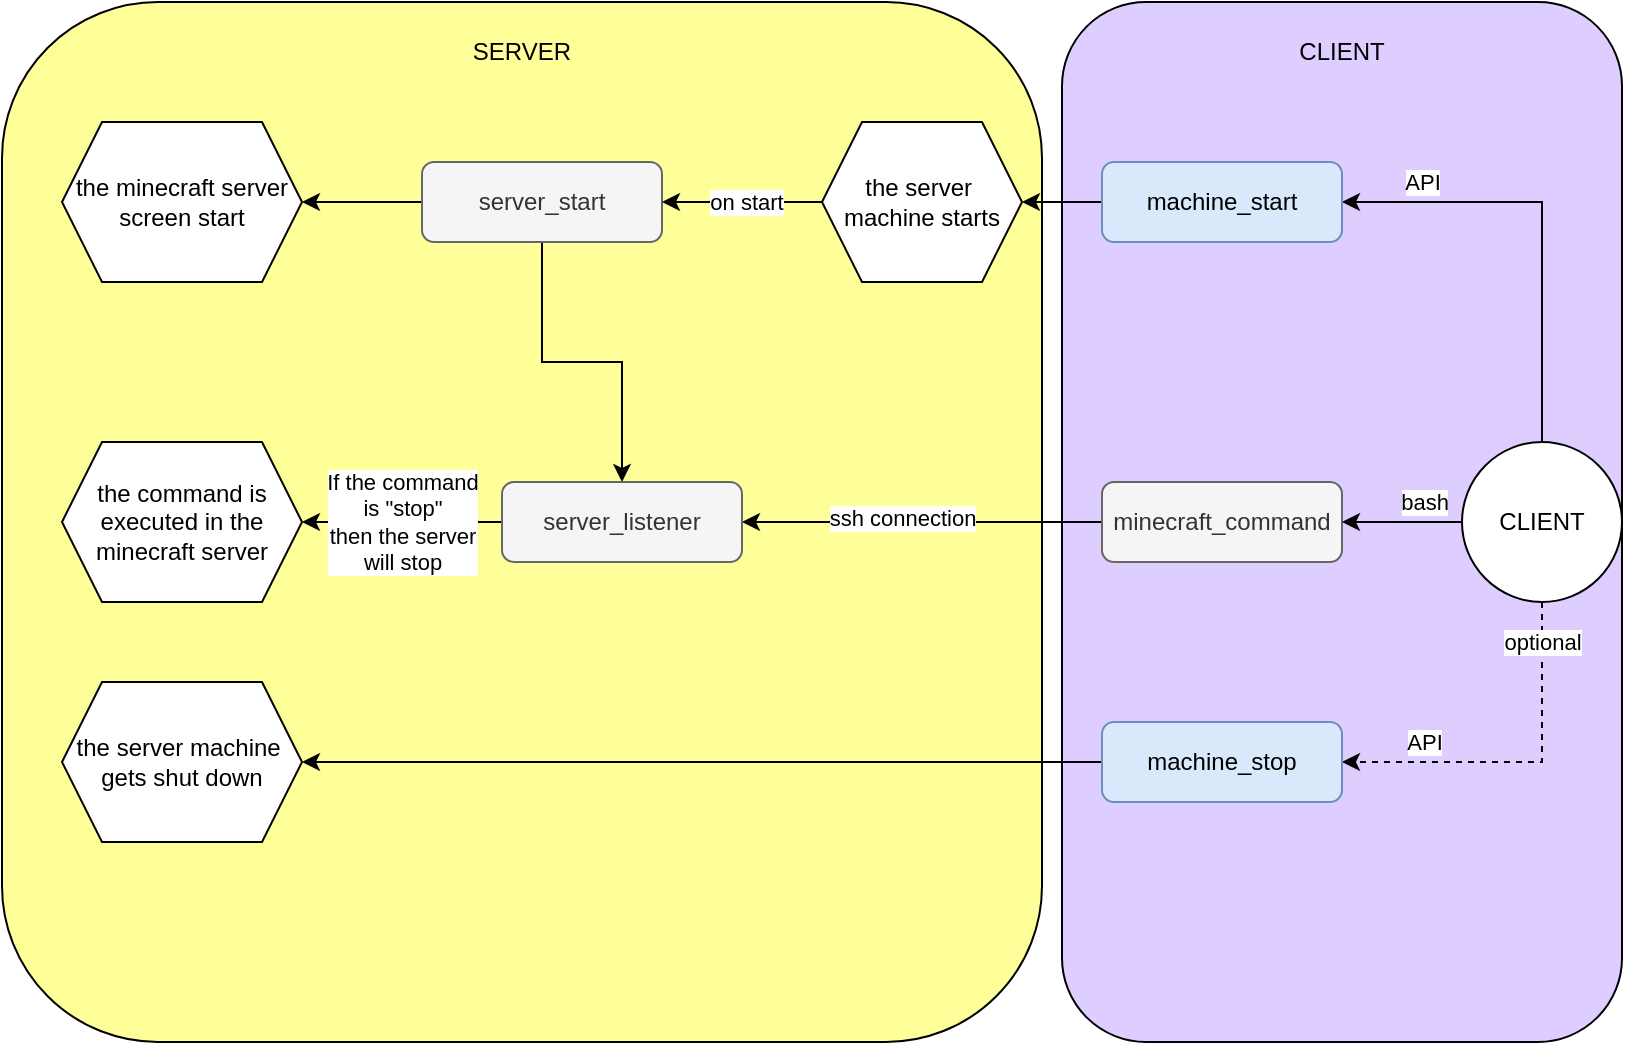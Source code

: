 <mxfile version="26.0.16">
  <diagram id="C5RBs43oDa-KdzZeNtuy" name="Page-1">
    <mxGraphModel dx="1242" dy="669" grid="1" gridSize="10" guides="1" tooltips="1" connect="1" arrows="1" fold="1" page="1" pageScale="1" pageWidth="827" pageHeight="1169" math="0" shadow="0">
      <root>
        <mxCell id="WIyWlLk6GJQsqaUBKTNV-0" />
        <mxCell id="WIyWlLk6GJQsqaUBKTNV-1" parent="WIyWlLk6GJQsqaUBKTNV-0" />
        <mxCell id="P4WieulRylKqEoS4d3bP-1" value="" style="rounded=1;whiteSpace=wrap;html=1;fillColor=#FFFF99;" vertex="1" parent="WIyWlLk6GJQsqaUBKTNV-1">
          <mxGeometry x="10" y="100" width="520" height="520" as="geometry" />
        </mxCell>
        <mxCell id="P4WieulRylKqEoS4d3bP-0" value="" style="rounded=1;whiteSpace=wrap;html=1;fillColor=#DECDFF;" vertex="1" parent="WIyWlLk6GJQsqaUBKTNV-1">
          <mxGeometry x="540" y="100" width="280" height="520" as="geometry" />
        </mxCell>
        <mxCell id="QoCk9sp-gfRf13bp8mWt-20" style="edgeStyle=orthogonalEdgeStyle;rounded=0;orthogonalLoop=1;jettySize=auto;html=1;exitX=0;exitY=0.5;exitDx=0;exitDy=0;entryX=1;entryY=0.5;entryDx=0;entryDy=0;" parent="WIyWlLk6GJQsqaUBKTNV-1" source="WIyWlLk6GJQsqaUBKTNV-3" target="QoCk9sp-gfRf13bp8mWt-15" edge="1">
          <mxGeometry relative="1" as="geometry" />
        </mxCell>
        <mxCell id="QoCk9sp-gfRf13bp8mWt-21" style="edgeStyle=orthogonalEdgeStyle;rounded=0;orthogonalLoop=1;jettySize=auto;html=1;exitX=0.5;exitY=1;exitDx=0;exitDy=0;entryX=0.5;entryY=0;entryDx=0;entryDy=0;" parent="WIyWlLk6GJQsqaUBKTNV-1" source="WIyWlLk6GJQsqaUBKTNV-3" target="WIyWlLk6GJQsqaUBKTNV-12" edge="1">
          <mxGeometry relative="1" as="geometry" />
        </mxCell>
        <mxCell id="WIyWlLk6GJQsqaUBKTNV-3" value="server_start" style="rounded=1;whiteSpace=wrap;html=1;fontSize=12;glass=0;strokeWidth=1;shadow=0;fillColor=#f5f5f5;fontColor=#333333;strokeColor=#666666;" parent="WIyWlLk6GJQsqaUBKTNV-1" vertex="1">
          <mxGeometry x="220" y="180" width="120" height="40" as="geometry" />
        </mxCell>
        <mxCell id="QoCk9sp-gfRf13bp8mWt-28" style="edgeStyle=orthogonalEdgeStyle;rounded=0;orthogonalLoop=1;jettySize=auto;html=1;exitX=0;exitY=0.5;exitDx=0;exitDy=0;entryX=1;entryY=0.5;entryDx=0;entryDy=0;" parent="WIyWlLk6GJQsqaUBKTNV-1" source="WIyWlLk6GJQsqaUBKTNV-11" target="WIyWlLk6GJQsqaUBKTNV-12" edge="1">
          <mxGeometry relative="1" as="geometry">
            <mxPoint x="400" y="360" as="targetPoint" />
          </mxGeometry>
        </mxCell>
        <mxCell id="oCecOXW370TyGbLlb-0Y-6" value="ssh connection" style="edgeLabel;html=1;align=center;verticalAlign=middle;resizable=0;points=[];" parent="QoCk9sp-gfRf13bp8mWt-28" vertex="1" connectable="0">
          <mxGeometry x="-0.1" y="-2" relative="1" as="geometry">
            <mxPoint x="-19" as="offset" />
          </mxGeometry>
        </mxCell>
        <mxCell id="WIyWlLk6GJQsqaUBKTNV-11" value="minecraft_command" style="rounded=1;whiteSpace=wrap;html=1;fontSize=12;glass=0;strokeWidth=1;shadow=0;fillColor=#f5f5f5;fontColor=#333333;strokeColor=#666666;" parent="WIyWlLk6GJQsqaUBKTNV-1" vertex="1">
          <mxGeometry x="560" y="340" width="120" height="40" as="geometry" />
        </mxCell>
        <mxCell id="P4WieulRylKqEoS4d3bP-2" style="edgeStyle=orthogonalEdgeStyle;rounded=0;orthogonalLoop=1;jettySize=auto;html=1;exitX=0;exitY=0.5;exitDx=0;exitDy=0;entryX=1;entryY=0.5;entryDx=0;entryDy=0;" edge="1" parent="WIyWlLk6GJQsqaUBKTNV-1" source="WIyWlLk6GJQsqaUBKTNV-12" target="QoCk9sp-gfRf13bp8mWt-23">
          <mxGeometry relative="1" as="geometry" />
        </mxCell>
        <mxCell id="P4WieulRylKqEoS4d3bP-3" value="If the command&lt;div&gt;is &quot;stop&quot;&lt;/div&gt;&lt;div&gt;then the server&lt;/div&gt;&lt;div&gt;will stop&lt;/div&gt;" style="edgeLabel;html=1;align=center;verticalAlign=middle;resizable=0;points=[];" vertex="1" connectable="0" parent="P4WieulRylKqEoS4d3bP-2">
          <mxGeometry relative="1" as="geometry">
            <mxPoint as="offset" />
          </mxGeometry>
        </mxCell>
        <mxCell id="WIyWlLk6GJQsqaUBKTNV-12" value="server_listener" style="rounded=1;whiteSpace=wrap;html=1;fontSize=12;glass=0;strokeWidth=1;shadow=0;fillColor=#f5f5f5;fontColor=#333333;strokeColor=#666666;" parent="WIyWlLk6GJQsqaUBKTNV-1" vertex="1">
          <mxGeometry x="260" y="340" width="120" height="40" as="geometry" />
        </mxCell>
        <mxCell id="QoCk9sp-gfRf13bp8mWt-24" style="edgeStyle=orthogonalEdgeStyle;rounded=0;orthogonalLoop=1;jettySize=auto;html=1;exitX=0.5;exitY=0;exitDx=0;exitDy=0;entryX=1;entryY=0.5;entryDx=0;entryDy=0;" parent="WIyWlLk6GJQsqaUBKTNV-1" source="QoCk9sp-gfRf13bp8mWt-1" target="QoCk9sp-gfRf13bp8mWt-6" edge="1">
          <mxGeometry relative="1" as="geometry" />
        </mxCell>
        <mxCell id="oCecOXW370TyGbLlb-0Y-13" value="API" style="edgeLabel;html=1;align=center;verticalAlign=middle;resizable=0;points=[];" parent="QoCk9sp-gfRf13bp8mWt-24" vertex="1" connectable="0">
          <mxGeometry x="0.674" y="-4" relative="1" as="geometry">
            <mxPoint x="4" y="-6" as="offset" />
          </mxGeometry>
        </mxCell>
        <mxCell id="QoCk9sp-gfRf13bp8mWt-40" style="edgeStyle=orthogonalEdgeStyle;rounded=0;orthogonalLoop=1;jettySize=auto;html=1;exitX=0;exitY=0.5;exitDx=0;exitDy=0;entryX=1;entryY=0.5;entryDx=0;entryDy=0;" parent="WIyWlLk6GJQsqaUBKTNV-1" source="QoCk9sp-gfRf13bp8mWt-1" target="WIyWlLk6GJQsqaUBKTNV-11" edge="1">
          <mxGeometry relative="1" as="geometry" />
        </mxCell>
        <mxCell id="oCecOXW370TyGbLlb-0Y-15" value="bash" style="edgeLabel;html=1;align=center;verticalAlign=middle;resizable=0;points=[];" parent="QoCk9sp-gfRf13bp8mWt-40" vertex="1" connectable="0">
          <mxGeometry x="-0.35" y="1" relative="1" as="geometry">
            <mxPoint y="-11" as="offset" />
          </mxGeometry>
        </mxCell>
        <mxCell id="oCecOXW370TyGbLlb-0Y-10" style="edgeStyle=orthogonalEdgeStyle;rounded=0;orthogonalLoop=1;jettySize=auto;html=1;exitX=0.5;exitY=1;exitDx=0;exitDy=0;entryX=1;entryY=0.5;entryDx=0;entryDy=0;dashed=1;" parent="WIyWlLk6GJQsqaUBKTNV-1" source="QoCk9sp-gfRf13bp8mWt-1" target="oCecOXW370TyGbLlb-0Y-9" edge="1">
          <mxGeometry relative="1" as="geometry" />
        </mxCell>
        <mxCell id="oCecOXW370TyGbLlb-0Y-14" value="API" style="edgeLabel;html=1;align=center;verticalAlign=middle;resizable=0;points=[];" parent="oCecOXW370TyGbLlb-0Y-10" vertex="1" connectable="0">
          <mxGeometry x="0.462" y="-2" relative="1" as="geometry">
            <mxPoint x="-8" y="-8" as="offset" />
          </mxGeometry>
        </mxCell>
        <mxCell id="oCecOXW370TyGbLlb-0Y-16" value="optional" style="edgeLabel;html=1;align=center;verticalAlign=middle;resizable=0;points=[];" parent="oCecOXW370TyGbLlb-0Y-10" vertex="1" connectable="0">
          <mxGeometry x="-0.775" relative="1" as="geometry">
            <mxPoint as="offset" />
          </mxGeometry>
        </mxCell>
        <mxCell id="QoCk9sp-gfRf13bp8mWt-1" value="CLIENT" style="ellipse;whiteSpace=wrap;html=1;aspect=fixed;" parent="WIyWlLk6GJQsqaUBKTNV-1" vertex="1">
          <mxGeometry x="740" y="320" width="80" height="80" as="geometry" />
        </mxCell>
        <mxCell id="QoCk9sp-gfRf13bp8mWt-18" style="edgeStyle=orthogonalEdgeStyle;rounded=0;orthogonalLoop=1;jettySize=auto;html=1;exitX=0;exitY=0.5;exitDx=0;exitDy=0;entryX=1;entryY=0.5;entryDx=0;entryDy=0;" parent="WIyWlLk6GJQsqaUBKTNV-1" source="QoCk9sp-gfRf13bp8mWt-6" target="QoCk9sp-gfRf13bp8mWt-12" edge="1">
          <mxGeometry relative="1" as="geometry" />
        </mxCell>
        <mxCell id="QoCk9sp-gfRf13bp8mWt-6" value="&lt;div&gt;machine_start&lt;/div&gt;" style="rounded=1;whiteSpace=wrap;html=1;fontSize=12;glass=0;strokeWidth=1;shadow=0;fillColor=#dae8fc;strokeColor=#6c8ebf;" parent="WIyWlLk6GJQsqaUBKTNV-1" vertex="1">
          <mxGeometry x="560" y="180" width="120" height="40" as="geometry" />
        </mxCell>
        <mxCell id="QoCk9sp-gfRf13bp8mWt-19" style="edgeStyle=orthogonalEdgeStyle;rounded=0;orthogonalLoop=1;jettySize=auto;html=1;exitX=0;exitY=0.5;exitDx=0;exitDy=0;entryX=1;entryY=0.5;entryDx=0;entryDy=0;" parent="WIyWlLk6GJQsqaUBKTNV-1" source="QoCk9sp-gfRf13bp8mWt-12" target="WIyWlLk6GJQsqaUBKTNV-3" edge="1">
          <mxGeometry relative="1" as="geometry" />
        </mxCell>
        <mxCell id="P4WieulRylKqEoS4d3bP-20" value="on start" style="edgeLabel;html=1;align=center;verticalAlign=middle;resizable=0;points=[];" vertex="1" connectable="0" parent="QoCk9sp-gfRf13bp8mWt-19">
          <mxGeometry x="-0.325" relative="1" as="geometry">
            <mxPoint x="-11" as="offset" />
          </mxGeometry>
        </mxCell>
        <mxCell id="QoCk9sp-gfRf13bp8mWt-12" value="the server&amp;nbsp;&lt;div&gt;machine starts&lt;/div&gt;" style="shape=hexagon;perimeter=hexagonPerimeter2;whiteSpace=wrap;html=1;fixedSize=1;" parent="WIyWlLk6GJQsqaUBKTNV-1" vertex="1">
          <mxGeometry x="420" y="160" width="100" height="80" as="geometry" />
        </mxCell>
        <mxCell id="QoCk9sp-gfRf13bp8mWt-15" value="the minecraft server screen start" style="shape=hexagon;perimeter=hexagonPerimeter2;whiteSpace=wrap;html=1;fixedSize=1;" parent="WIyWlLk6GJQsqaUBKTNV-1" vertex="1">
          <mxGeometry x="40" y="160" width="120" height="80" as="geometry" />
        </mxCell>
        <mxCell id="QoCk9sp-gfRf13bp8mWt-23" value="the command is executed in the minecraft server" style="shape=hexagon;perimeter=hexagonPerimeter2;whiteSpace=wrap;html=1;fixedSize=1;" parent="WIyWlLk6GJQsqaUBKTNV-1" vertex="1">
          <mxGeometry x="40" y="320" width="120" height="80" as="geometry" />
        </mxCell>
        <mxCell id="QoCk9sp-gfRf13bp8mWt-43" value="the server machine&amp;nbsp;&lt;div&gt;gets shut down&lt;/div&gt;" style="shape=hexagon;perimeter=hexagonPerimeter2;whiteSpace=wrap;html=1;fixedSize=1;" parent="WIyWlLk6GJQsqaUBKTNV-1" vertex="1">
          <mxGeometry x="40" y="440" width="120" height="80" as="geometry" />
        </mxCell>
        <mxCell id="P4WieulRylKqEoS4d3bP-18" style="edgeStyle=orthogonalEdgeStyle;rounded=0;orthogonalLoop=1;jettySize=auto;html=1;exitX=0;exitY=0.5;exitDx=0;exitDy=0;entryX=1;entryY=0.5;entryDx=0;entryDy=0;" edge="1" parent="WIyWlLk6GJQsqaUBKTNV-1" source="oCecOXW370TyGbLlb-0Y-9" target="QoCk9sp-gfRf13bp8mWt-43">
          <mxGeometry relative="1" as="geometry" />
        </mxCell>
        <mxCell id="oCecOXW370TyGbLlb-0Y-9" value="&lt;div&gt;&lt;div&gt;machine_stop&lt;/div&gt;&lt;/div&gt;" style="rounded=1;whiteSpace=wrap;html=1;fontSize=12;glass=0;strokeWidth=1;shadow=0;fillColor=#dae8fc;strokeColor=#6c8ebf;" parent="WIyWlLk6GJQsqaUBKTNV-1" vertex="1">
          <mxGeometry x="560" y="460" width="120" height="40" as="geometry" />
        </mxCell>
        <mxCell id="P4WieulRylKqEoS4d3bP-14" value="CLIENT" style="text;html=1;align=center;verticalAlign=middle;whiteSpace=wrap;rounded=0;" vertex="1" parent="WIyWlLk6GJQsqaUBKTNV-1">
          <mxGeometry x="650" y="110" width="60" height="30" as="geometry" />
        </mxCell>
        <mxCell id="P4WieulRylKqEoS4d3bP-15" value="SERVER" style="text;html=1;align=center;verticalAlign=middle;whiteSpace=wrap;rounded=0;" vertex="1" parent="WIyWlLk6GJQsqaUBKTNV-1">
          <mxGeometry x="240" y="110" width="60" height="30" as="geometry" />
        </mxCell>
      </root>
    </mxGraphModel>
  </diagram>
</mxfile>
